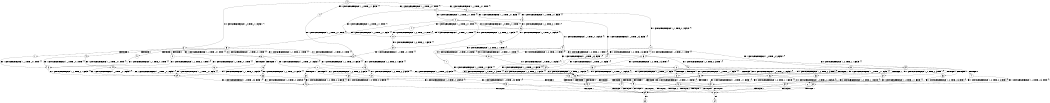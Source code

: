 digraph BCG {
size = "7, 10.5";
center = TRUE;
node [shape = circle];
0 [peripheries = 2];
0 -> 1 [label = "EX !0 !ATOMIC_EXCH_BRANCH (1, +0, TRUE, +1, 1, FALSE) !{}"];
0 -> 2 [label = "EX !1 !ATOMIC_EXCH_BRANCH (1, +1, TRUE, +0, 1, TRUE) !{}"];
0 -> 3 [label = "EX !0 !ATOMIC_EXCH_BRANCH (1, +0, TRUE, +1, 1, FALSE) !{}"];
0 -> 4 [label = "EX !1 !ATOMIC_EXCH_BRANCH (1, +1, TRUE, +0, 1, TRUE) !{}"];
1 -> 5 [label = "EX !1 !ATOMIC_EXCH_BRANCH (1, +1, TRUE, +0, 1, TRUE) !{}"];
2 -> 6 [label = "EX !1 !ATOMIC_EXCH_BRANCH (1, +1, TRUE, +0, 1, FALSE) !{}"];
3 -> 5 [label = "EX !1 !ATOMIC_EXCH_BRANCH (1, +1, TRUE, +0, 1, TRUE) !{}"];
3 -> 7 [label = "TERMINATE !0"];
3 -> 8 [label = "EX !1 !ATOMIC_EXCH_BRANCH (1, +1, TRUE, +0, 1, TRUE) !{}"];
3 -> 9 [label = "TERMINATE !0"];
4 -> 6 [label = "EX !1 !ATOMIC_EXCH_BRANCH (1, +1, TRUE, +0, 1, FALSE) !{}"];
4 -> 10 [label = "EX !0 !ATOMIC_EXCH_BRANCH (1, +0, TRUE, +1, 1, TRUE) !{}"];
4 -> 11 [label = "EX !1 !ATOMIC_EXCH_BRANCH (1, +1, TRUE, +0, 1, FALSE) !{}"];
4 -> 12 [label = "EX !0 !ATOMIC_EXCH_BRANCH (1, +0, TRUE, +1, 1, TRUE) !{}"];
5 -> 13 [label = "EX !1 !ATOMIC_EXCH_BRANCH (1, +1, TRUE, +0, 1, FALSE) !{}"];
6 -> 14 [label = "EX !1 !ATOMIC_EXCH_BRANCH (1, +0, TRUE, +0, 3, FALSE) !{}"];
7 -> 15 [label = "EX !1 !ATOMIC_EXCH_BRANCH (1, +1, TRUE, +0, 1, TRUE) !{}"];
8 -> 13 [label = "EX !1 !ATOMIC_EXCH_BRANCH (1, +1, TRUE, +0, 1, FALSE) !{}"];
8 -> 16 [label = "TERMINATE !0"];
8 -> 17 [label = "EX !1 !ATOMIC_EXCH_BRANCH (1, +1, TRUE, +0, 1, FALSE) !{}"];
8 -> 18 [label = "TERMINATE !0"];
9 -> 15 [label = "EX !1 !ATOMIC_EXCH_BRANCH (1, +1, TRUE, +0, 1, TRUE) !{}"];
9 -> 19 [label = "EX !1 !ATOMIC_EXCH_BRANCH (1, +1, TRUE, +0, 1, TRUE) !{}"];
10 -> 20 [label = "EX !0 !ATOMIC_EXCH_BRANCH (1, +0, TRUE, +1, 1, FALSE) !{}"];
11 -> 14 [label = "EX !1 !ATOMIC_EXCH_BRANCH (1, +0, TRUE, +0, 3, FALSE) !{}"];
11 -> 21 [label = "EX !0 !ATOMIC_EXCH_BRANCH (1, +0, TRUE, +1, 1, TRUE) !{}"];
11 -> 22 [label = "EX !1 !ATOMIC_EXCH_BRANCH (1, +0, TRUE, +0, 3, FALSE) !{}"];
11 -> 23 [label = "EX !0 !ATOMIC_EXCH_BRANCH (1, +0, TRUE, +1, 1, TRUE) !{}"];
12 -> 20 [label = "EX !0 !ATOMIC_EXCH_BRANCH (1, +0, TRUE, +1, 1, FALSE) !{}"];
12 -> 24 [label = "EX !1 !ATOMIC_EXCH_BRANCH (1, +1, TRUE, +0, 1, TRUE) !{}"];
12 -> 25 [label = "EX !0 !ATOMIC_EXCH_BRANCH (1, +0, TRUE, +1, 1, FALSE) !{}"];
12 -> 26 [label = "EX !1 !ATOMIC_EXCH_BRANCH (1, +1, TRUE, +0, 1, TRUE) !{}"];
13 -> 27 [label = "EX !1 !ATOMIC_EXCH_BRANCH (1, +0, TRUE, +0, 3, FALSE) !{}"];
14 -> 28 [label = "EX !0 !ATOMIC_EXCH_BRANCH (1, +0, TRUE, +1, 1, FALSE) !{}"];
15 -> 29 [label = "EX !1 !ATOMIC_EXCH_BRANCH (1, +1, TRUE, +0, 1, FALSE) !{}"];
16 -> 29 [label = "EX !1 !ATOMIC_EXCH_BRANCH (1, +1, TRUE, +0, 1, FALSE) !{}"];
17 -> 27 [label = "EX !1 !ATOMIC_EXCH_BRANCH (1, +0, TRUE, +0, 3, FALSE) !{}"];
17 -> 30 [label = "TERMINATE !0"];
17 -> 31 [label = "EX !1 !ATOMIC_EXCH_BRANCH (1, +0, TRUE, +0, 3, FALSE) !{}"];
17 -> 32 [label = "TERMINATE !0"];
18 -> 29 [label = "EX !1 !ATOMIC_EXCH_BRANCH (1, +1, TRUE, +0, 1, FALSE) !{}"];
18 -> 33 [label = "EX !1 !ATOMIC_EXCH_BRANCH (1, +1, TRUE, +0, 1, FALSE) !{}"];
19 -> 29 [label = "EX !1 !ATOMIC_EXCH_BRANCH (1, +1, TRUE, +0, 1, FALSE) !{}"];
19 -> 33 [label = "EX !1 !ATOMIC_EXCH_BRANCH (1, +1, TRUE, +0, 1, FALSE) !{}"];
20 -> 5 [label = "EX !1 !ATOMIC_EXCH_BRANCH (1, +1, TRUE, +0, 1, TRUE) !{}"];
21 -> 34 [label = "EX !0 !ATOMIC_EXCH_BRANCH (1, +0, TRUE, +1, 1, FALSE) !{}"];
22 -> 28 [label = "EX !0 !ATOMIC_EXCH_BRANCH (1, +0, TRUE, +1, 1, FALSE) !{}"];
22 -> 35 [label = "TERMINATE !1"];
22 -> 36 [label = "EX !0 !ATOMIC_EXCH_BRANCH (1, +0, TRUE, +1, 1, FALSE) !{}"];
22 -> 37 [label = "TERMINATE !1"];
23 -> 34 [label = "EX !0 !ATOMIC_EXCH_BRANCH (1, +0, TRUE, +1, 1, FALSE) !{}"];
23 -> 38 [label = "EX !1 !ATOMIC_EXCH_BRANCH (1, +0, TRUE, +0, 3, TRUE) !{}"];
23 -> 39 [label = "EX !0 !ATOMIC_EXCH_BRANCH (1, +0, TRUE, +1, 1, FALSE) !{}"];
23 -> 40 [label = "EX !1 !ATOMIC_EXCH_BRANCH (1, +0, TRUE, +0, 3, TRUE) !{}"];
24 -> 10 [label = "EX !0 !ATOMIC_EXCH_BRANCH (1, +0, TRUE, +1, 1, TRUE) !{}"];
25 -> 5 [label = "EX !1 !ATOMIC_EXCH_BRANCH (1, +1, TRUE, +0, 1, TRUE) !{}"];
25 -> 41 [label = "TERMINATE !0"];
25 -> 8 [label = "EX !1 !ATOMIC_EXCH_BRANCH (1, +1, TRUE, +0, 1, TRUE) !{}"];
25 -> 42 [label = "TERMINATE !0"];
26 -> 10 [label = "EX !0 !ATOMIC_EXCH_BRANCH (1, +0, TRUE, +1, 1, TRUE) !{}"];
26 -> 43 [label = "EX !1 !ATOMIC_EXCH_BRANCH (1, +1, TRUE, +0, 1, FALSE) !{}"];
26 -> 12 [label = "EX !0 !ATOMIC_EXCH_BRANCH (1, +0, TRUE, +1, 1, TRUE) !{}"];
26 -> 44 [label = "EX !1 !ATOMIC_EXCH_BRANCH (1, +1, TRUE, +0, 1, FALSE) !{}"];
27 -> 45 [label = "TERMINATE !0"];
28 -> 45 [label = "TERMINATE !0"];
29 -> 46 [label = "EX !1 !ATOMIC_EXCH_BRANCH (1, +0, TRUE, +0, 3, FALSE) !{}"];
30 -> 46 [label = "EX !1 !ATOMIC_EXCH_BRANCH (1, +0, TRUE, +0, 3, FALSE) !{}"];
31 -> 45 [label = "TERMINATE !0"];
31 -> 47 [label = "TERMINATE !1"];
31 -> 48 [label = "TERMINATE !0"];
31 -> 49 [label = "TERMINATE !1"];
32 -> 46 [label = "EX !1 !ATOMIC_EXCH_BRANCH (1, +0, TRUE, +0, 3, FALSE) !{}"];
32 -> 50 [label = "EX !1 !ATOMIC_EXCH_BRANCH (1, +0, TRUE, +0, 3, FALSE) !{}"];
33 -> 46 [label = "EX !1 !ATOMIC_EXCH_BRANCH (1, +0, TRUE, +0, 3, FALSE) !{}"];
33 -> 50 [label = "EX !1 !ATOMIC_EXCH_BRANCH (1, +0, TRUE, +0, 3, FALSE) !{}"];
34 -> 28 [label = "EX !1 !ATOMIC_EXCH_BRANCH (1, +0, TRUE, +0, 3, TRUE) !{}"];
35 -> 51 [label = "EX !0 !ATOMIC_EXCH_BRANCH (1, +0, TRUE, +1, 1, FALSE) !{}"];
36 -> 45 [label = "TERMINATE !0"];
36 -> 47 [label = "TERMINATE !1"];
36 -> 48 [label = "TERMINATE !0"];
36 -> 49 [label = "TERMINATE !1"];
37 -> 51 [label = "EX !0 !ATOMIC_EXCH_BRANCH (1, +0, TRUE, +1, 1, FALSE) !{}"];
37 -> 52 [label = "EX !0 !ATOMIC_EXCH_BRANCH (1, +0, TRUE, +1, 1, FALSE) !{}"];
38 -> 28 [label = "EX !0 !ATOMIC_EXCH_BRANCH (1, +0, TRUE, +1, 1, FALSE) !{}"];
39 -> 28 [label = "EX !1 !ATOMIC_EXCH_BRANCH (1, +0, TRUE, +0, 3, TRUE) !{}"];
39 -> 53 [label = "TERMINATE !0"];
39 -> 36 [label = "EX !1 !ATOMIC_EXCH_BRANCH (1, +0, TRUE, +0, 3, TRUE) !{}"];
39 -> 54 [label = "TERMINATE !0"];
40 -> 28 [label = "EX !0 !ATOMIC_EXCH_BRANCH (1, +0, TRUE, +1, 1, FALSE) !{}"];
40 -> 55 [label = "TERMINATE !1"];
40 -> 36 [label = "EX !0 !ATOMIC_EXCH_BRANCH (1, +0, TRUE, +1, 1, FALSE) !{}"];
40 -> 56 [label = "TERMINATE !1"];
41 -> 15 [label = "EX !1 !ATOMIC_EXCH_BRANCH (1, +1, TRUE, +0, 1, TRUE) !{}"];
42 -> 15 [label = "EX !1 !ATOMIC_EXCH_BRANCH (1, +1, TRUE, +0, 1, TRUE) !{}"];
42 -> 19 [label = "EX !1 !ATOMIC_EXCH_BRANCH (1, +1, TRUE, +0, 1, TRUE) !{}"];
43 -> 21 [label = "EX !0 !ATOMIC_EXCH_BRANCH (1, +0, TRUE, +1, 1, TRUE) !{}"];
44 -> 21 [label = "EX !0 !ATOMIC_EXCH_BRANCH (1, +0, TRUE, +1, 1, TRUE) !{}"];
44 -> 57 [label = "EX !1 !ATOMIC_EXCH_BRANCH (1, +0, TRUE, +0, 3, FALSE) !{}"];
44 -> 23 [label = "EX !0 !ATOMIC_EXCH_BRANCH (1, +0, TRUE, +1, 1, TRUE) !{}"];
44 -> 58 [label = "EX !1 !ATOMIC_EXCH_BRANCH (1, +0, TRUE, +0, 3, FALSE) !{}"];
45 -> 59 [label = "TERMINATE !1"];
46 -> 59 [label = "TERMINATE !1"];
47 -> 59 [label = "TERMINATE !0"];
48 -> 59 [label = "TERMINATE !1"];
48 -> 60 [label = "TERMINATE !1"];
49 -> 59 [label = "TERMINATE !0"];
49 -> 60 [label = "TERMINATE !0"];
50 -> 59 [label = "TERMINATE !1"];
50 -> 60 [label = "TERMINATE !1"];
51 -> 59 [label = "TERMINATE !0"];
52 -> 59 [label = "TERMINATE !0"];
52 -> 60 [label = "TERMINATE !0"];
53 -> 61 [label = "EX !1 !ATOMIC_EXCH_BRANCH (1, +0, TRUE, +0, 3, TRUE) !{}"];
54 -> 61 [label = "EX !1 !ATOMIC_EXCH_BRANCH (1, +0, TRUE, +0, 3, TRUE) !{}"];
54 -> 62 [label = "EX !1 !ATOMIC_EXCH_BRANCH (1, +0, TRUE, +0, 3, TRUE) !{}"];
55 -> 51 [label = "EX !0 !ATOMIC_EXCH_BRANCH (1, +0, TRUE, +1, 1, FALSE) !{}"];
56 -> 51 [label = "EX !0 !ATOMIC_EXCH_BRANCH (1, +0, TRUE, +1, 1, FALSE) !{}"];
56 -> 52 [label = "EX !0 !ATOMIC_EXCH_BRANCH (1, +0, TRUE, +1, 1, FALSE) !{}"];
57 -> 28 [label = "EX !0 !ATOMIC_EXCH_BRANCH (1, +0, TRUE, +1, 1, FALSE) !{}"];
58 -> 28 [label = "EX !0 !ATOMIC_EXCH_BRANCH (1, +0, TRUE, +1, 1, FALSE) !{}"];
58 -> 55 [label = "TERMINATE !1"];
58 -> 36 [label = "EX !0 !ATOMIC_EXCH_BRANCH (1, +0, TRUE, +1, 1, FALSE) !{}"];
58 -> 56 [label = "TERMINATE !1"];
59 -> 63 [label = "exit"];
60 -> 64 [label = "exit"];
61 -> 59 [label = "TERMINATE !1"];
62 -> 59 [label = "TERMINATE !1"];
62 -> 60 [label = "TERMINATE !1"];
}
